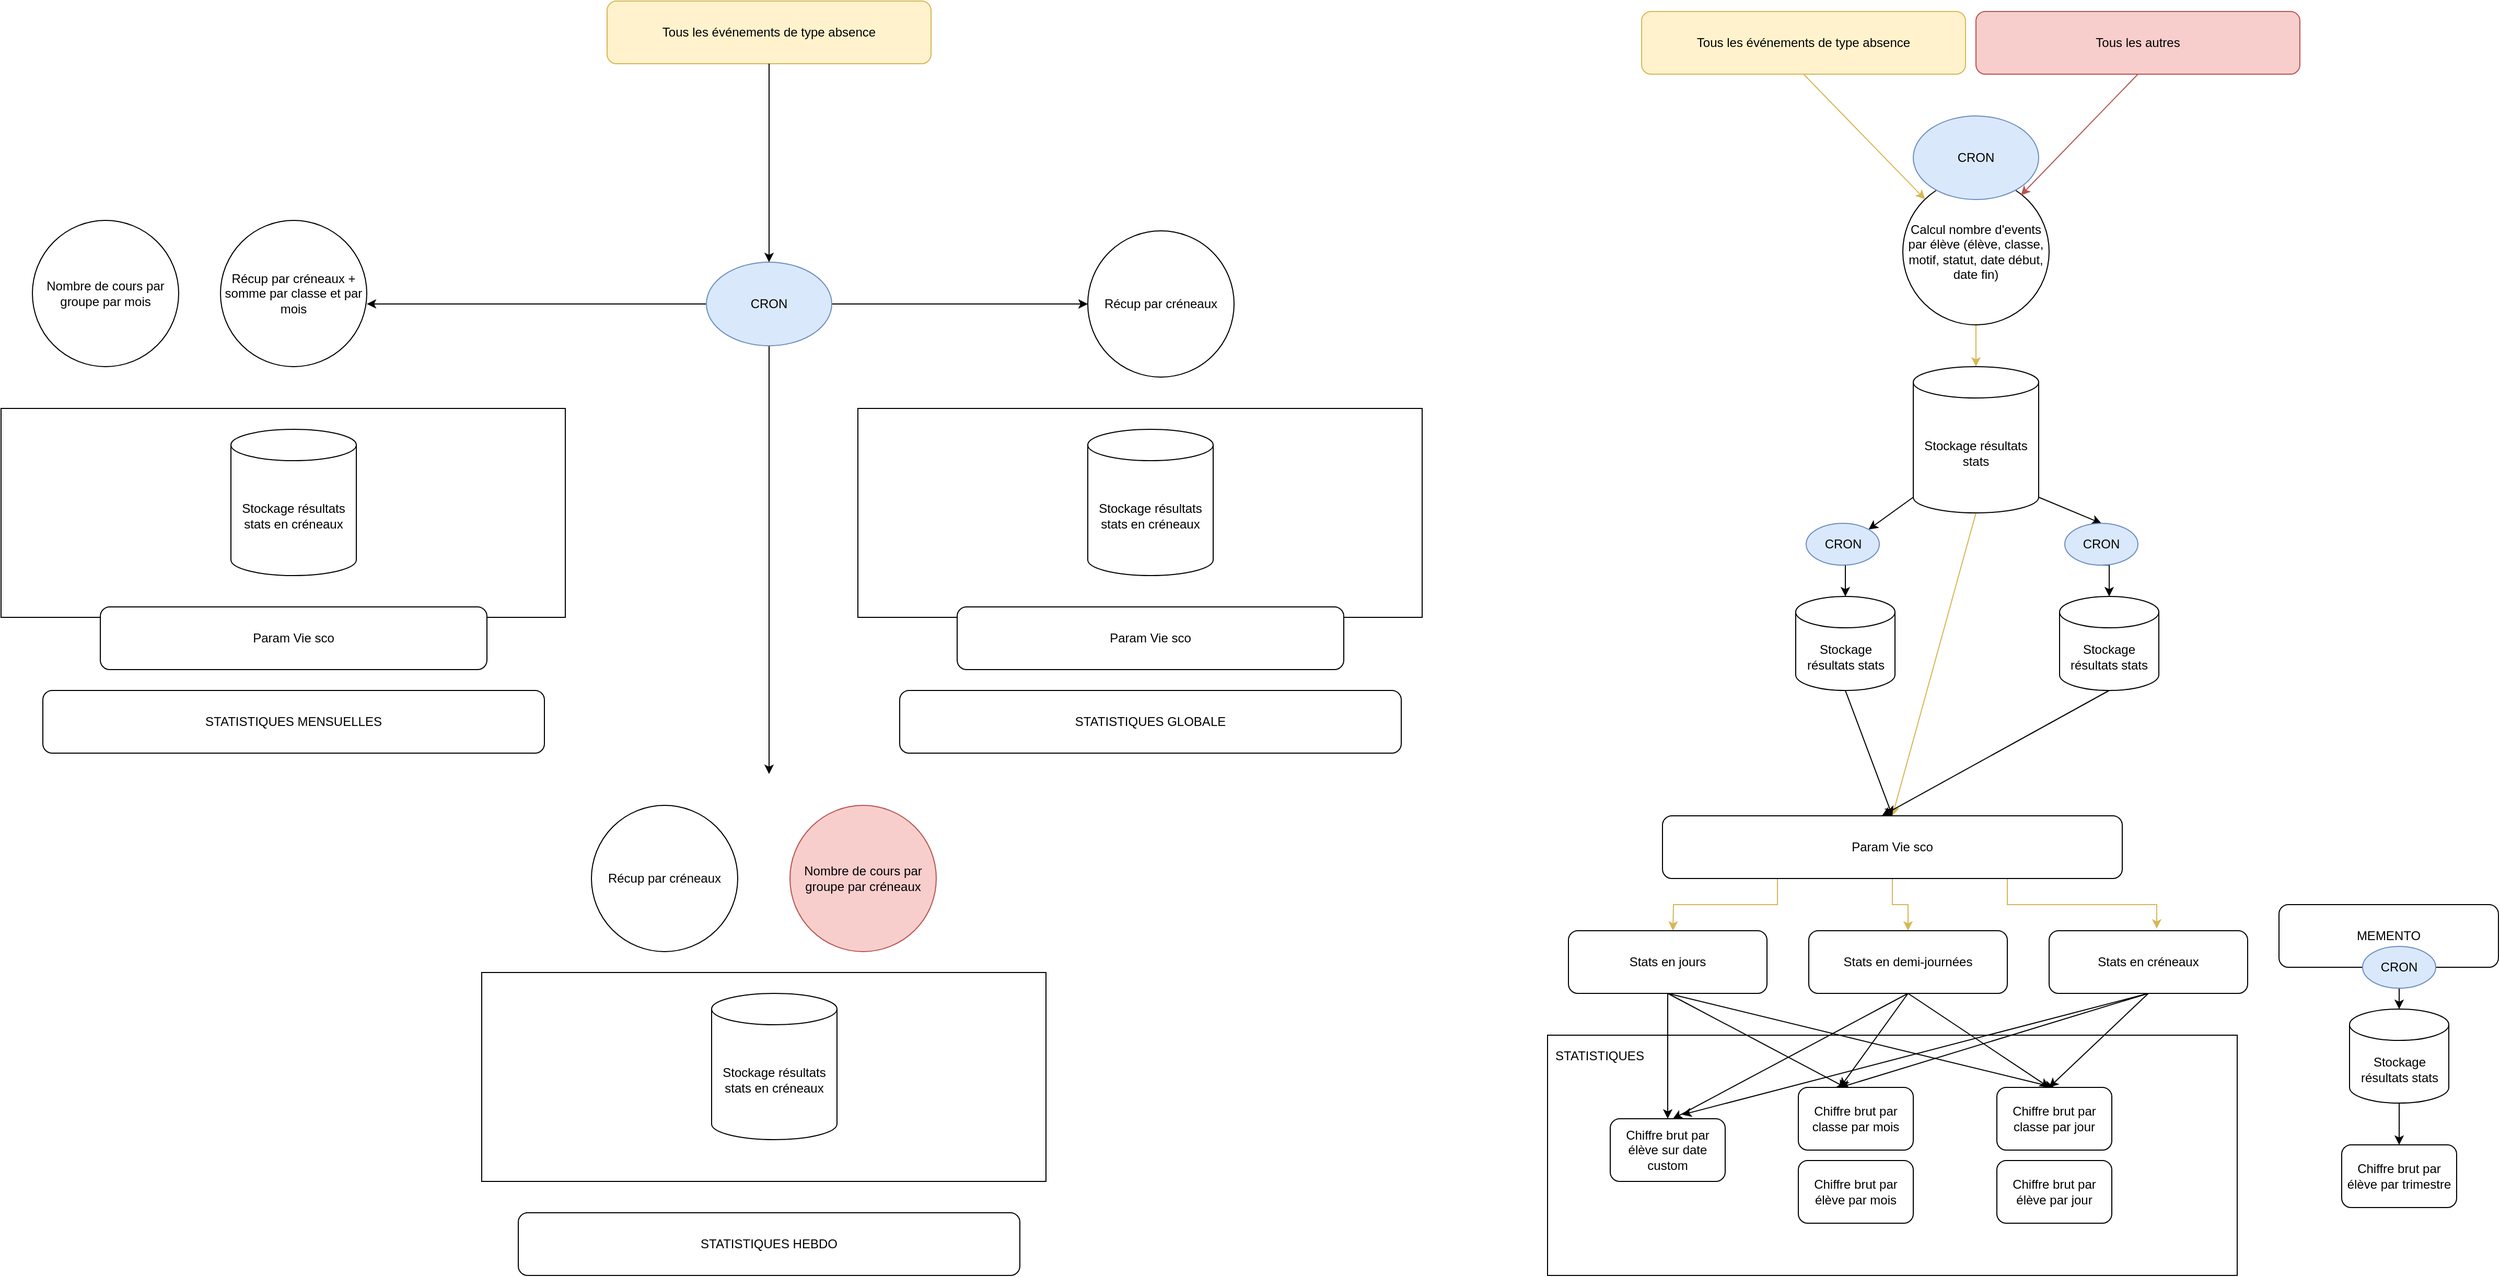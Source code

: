 <mxfile version="14.7.0" type="github">
  <diagram id="x3ZJCnKgVFfrmMh-jWzu" name="Page-1">
    <mxGraphModel dx="4620" dy="1563" grid="1" gridSize="10" guides="1" tooltips="1" connect="1" arrows="1" fold="1" page="1" pageScale="1" pageWidth="827" pageHeight="1169" math="0" shadow="0">
      <root>
        <mxCell id="0" />
        <mxCell id="1" parent="0" />
        <mxCell id="3IIUGuR4wMqOnhGeC-SA-152" value="" style="rounded=0;whiteSpace=wrap;html=1;" vertex="1" parent="1">
          <mxGeometry x="-50" y="1020" width="660" height="230" as="geometry" />
        </mxCell>
        <mxCell id="3IIUGuR4wMqOnhGeC-SA-11" style="edgeStyle=none;rounded=0;orthogonalLoop=1;jettySize=auto;html=1;exitX=0.5;exitY=1;exitDx=0;exitDy=0;entryX=0.5;entryY=0;entryDx=0;entryDy=0;entryPerimeter=0;fillColor=#fff2cc;strokeColor=#d6b656;" edge="1" parent="1" source="3IIUGuR4wMqOnhGeC-SA-1" target="3IIUGuR4wMqOnhGeC-SA-9">
          <mxGeometry relative="1" as="geometry" />
        </mxCell>
        <mxCell id="3IIUGuR4wMqOnhGeC-SA-1" value="Calcul nombre d&#39;events par élève (élève, classe, motif, statut, date début, date fin)" style="ellipse;whiteSpace=wrap;html=1;aspect=fixed;" vertex="1" parent="1">
          <mxGeometry x="290" y="200" width="140" height="140" as="geometry" />
        </mxCell>
        <mxCell id="3IIUGuR4wMqOnhGeC-SA-7" style="rounded=0;orthogonalLoop=1;jettySize=auto;html=1;exitX=0.5;exitY=1;exitDx=0;exitDy=0;fillColor=#fff2cc;strokeColor=#d6b656;" edge="1" parent="1" source="3IIUGuR4wMqOnhGeC-SA-2" target="3IIUGuR4wMqOnhGeC-SA-1">
          <mxGeometry relative="1" as="geometry" />
        </mxCell>
        <mxCell id="3IIUGuR4wMqOnhGeC-SA-2" value="Tous les événements de type absence" style="rounded=1;whiteSpace=wrap;html=1;fillColor=#fff2cc;strokeColor=#d6b656;" vertex="1" parent="1">
          <mxGeometry x="40" y="40" width="310" height="60" as="geometry" />
        </mxCell>
        <mxCell id="3IIUGuR4wMqOnhGeC-SA-10" style="edgeStyle=none;rounded=0;orthogonalLoop=1;jettySize=auto;html=1;exitX=0.5;exitY=1;exitDx=0;exitDy=0;entryX=0.807;entryY=0.114;entryDx=0;entryDy=0;entryPerimeter=0;fillColor=#f8cecc;strokeColor=#b85450;" edge="1" parent="1" source="3IIUGuR4wMqOnhGeC-SA-3" target="3IIUGuR4wMqOnhGeC-SA-1">
          <mxGeometry relative="1" as="geometry" />
        </mxCell>
        <mxCell id="3IIUGuR4wMqOnhGeC-SA-3" value="Tous les autres" style="rounded=1;whiteSpace=wrap;html=1;fillColor=#f8cecc;strokeColor=#b85450;" vertex="1" parent="1">
          <mxGeometry x="360" y="40" width="310" height="60" as="geometry" />
        </mxCell>
        <mxCell id="3IIUGuR4wMqOnhGeC-SA-5" value="MEMENTO" style="rounded=1;whiteSpace=wrap;html=1;" vertex="1" parent="1">
          <mxGeometry x="650" y="895" width="210" height="60" as="geometry" />
        </mxCell>
        <mxCell id="3IIUGuR4wMqOnhGeC-SA-17" style="edgeStyle=orthogonalEdgeStyle;rounded=0;orthogonalLoop=1;jettySize=auto;html=1;exitX=0.25;exitY=1;exitDx=0;exitDy=0;entryX=0.579;entryY=0;entryDx=0;entryDy=0;entryPerimeter=0;fillColor=#fff2cc;strokeColor=#d6b656;" edge="1" parent="1" source="3IIUGuR4wMqOnhGeC-SA-6">
          <mxGeometry relative="1" as="geometry">
            <mxPoint x="70.01" y="920.0" as="targetPoint" />
          </mxGeometry>
        </mxCell>
        <mxCell id="3IIUGuR4wMqOnhGeC-SA-18" style="edgeStyle=orthogonalEdgeStyle;rounded=0;orthogonalLoop=1;jettySize=auto;html=1;exitX=0.5;exitY=1;exitDx=0;exitDy=0;fillColor=#fff2cc;strokeColor=#d6b656;" edge="1" parent="1" source="3IIUGuR4wMqOnhGeC-SA-6" target="3IIUGuR4wMqOnhGeC-SA-14">
          <mxGeometry relative="1" as="geometry" />
        </mxCell>
        <mxCell id="3IIUGuR4wMqOnhGeC-SA-19" style="edgeStyle=orthogonalEdgeStyle;rounded=0;orthogonalLoop=1;jettySize=auto;html=1;exitX=0.75;exitY=1;exitDx=0;exitDy=0;entryX=0.542;entryY=-0.033;entryDx=0;entryDy=0;entryPerimeter=0;fillColor=#fff2cc;strokeColor=#d6b656;" edge="1" parent="1" source="3IIUGuR4wMqOnhGeC-SA-6" target="3IIUGuR4wMqOnhGeC-SA-15">
          <mxGeometry relative="1" as="geometry" />
        </mxCell>
        <mxCell id="3IIUGuR4wMqOnhGeC-SA-6" value="Param Vie sco" style="rounded=1;whiteSpace=wrap;html=1;" vertex="1" parent="1">
          <mxGeometry x="60" y="810" width="440" height="60" as="geometry" />
        </mxCell>
        <mxCell id="3IIUGuR4wMqOnhGeC-SA-12" style="edgeStyle=none;rounded=0;orthogonalLoop=1;jettySize=auto;html=1;exitX=0.5;exitY=1;exitDx=0;exitDy=0;exitPerimeter=0;fillColor=#fff2cc;strokeColor=#d6b656;entryX=0.5;entryY=0;entryDx=0;entryDy=0;" edge="1" parent="1" source="3IIUGuR4wMqOnhGeC-SA-9" target="3IIUGuR4wMqOnhGeC-SA-6">
          <mxGeometry relative="1" as="geometry">
            <mxPoint x="360" y="700" as="targetPoint" />
          </mxGeometry>
        </mxCell>
        <mxCell id="3IIUGuR4wMqOnhGeC-SA-148" style="edgeStyle=none;rounded=0;orthogonalLoop=1;jettySize=auto;html=1;exitX=0;exitY=1;exitDx=0;exitDy=-15;exitPerimeter=0;entryX=1;entryY=0;entryDx=0;entryDy=0;" edge="1" parent="1" source="3IIUGuR4wMqOnhGeC-SA-9" target="3IIUGuR4wMqOnhGeC-SA-29">
          <mxGeometry relative="1" as="geometry" />
        </mxCell>
        <mxCell id="3IIUGuR4wMqOnhGeC-SA-149" style="edgeStyle=none;rounded=0;orthogonalLoop=1;jettySize=auto;html=1;exitX=1;exitY=1;exitDx=0;exitDy=-15;exitPerimeter=0;entryX=0.5;entryY=0;entryDx=0;entryDy=0;" edge="1" parent="1" source="3IIUGuR4wMqOnhGeC-SA-9" target="3IIUGuR4wMqOnhGeC-SA-30">
          <mxGeometry relative="1" as="geometry" />
        </mxCell>
        <mxCell id="3IIUGuR4wMqOnhGeC-SA-9" value="Stockage résultats stats" style="shape=cylinder3;whiteSpace=wrap;html=1;boundedLbl=1;backgroundOutline=1;size=15;" vertex="1" parent="1">
          <mxGeometry x="300" y="380" width="120" height="140" as="geometry" />
        </mxCell>
        <mxCell id="3IIUGuR4wMqOnhGeC-SA-154" style="edgeStyle=none;rounded=0;orthogonalLoop=1;jettySize=auto;html=1;exitX=0.5;exitY=1;exitDx=0;exitDy=0;" edge="1" parent="1" source="3IIUGuR4wMqOnhGeC-SA-13" target="3IIUGuR4wMqOnhGeC-SA-23">
          <mxGeometry relative="1" as="geometry" />
        </mxCell>
        <mxCell id="3IIUGuR4wMqOnhGeC-SA-157" style="edgeStyle=none;rounded=0;orthogonalLoop=1;jettySize=auto;html=1;exitX=0.5;exitY=1;exitDx=0;exitDy=0;entryX=0.417;entryY=0.007;entryDx=0;entryDy=0;entryPerimeter=0;" edge="1" parent="1" source="3IIUGuR4wMqOnhGeC-SA-13" target="3IIUGuR4wMqOnhGeC-SA-24">
          <mxGeometry relative="1" as="geometry" />
        </mxCell>
        <mxCell id="3IIUGuR4wMqOnhGeC-SA-160" style="edgeStyle=none;rounded=0;orthogonalLoop=1;jettySize=auto;html=1;exitX=0.5;exitY=1;exitDx=0;exitDy=0;entryX=0.5;entryY=0;entryDx=0;entryDy=0;" edge="1" parent="1" source="3IIUGuR4wMqOnhGeC-SA-13" target="3IIUGuR4wMqOnhGeC-SA-26">
          <mxGeometry relative="1" as="geometry" />
        </mxCell>
        <mxCell id="3IIUGuR4wMqOnhGeC-SA-13" value="Stats en jours" style="rounded=1;whiteSpace=wrap;html=1;" vertex="1" parent="1">
          <mxGeometry x="-30" y="920" width="190" height="60" as="geometry" />
        </mxCell>
        <mxCell id="3IIUGuR4wMqOnhGeC-SA-155" style="edgeStyle=none;rounded=0;orthogonalLoop=1;jettySize=auto;html=1;exitX=0.5;exitY=1;exitDx=0;exitDy=0;" edge="1" parent="1" source="3IIUGuR4wMqOnhGeC-SA-14">
          <mxGeometry relative="1" as="geometry">
            <mxPoint x="70.0" y="1100.0" as="targetPoint" />
          </mxGeometry>
        </mxCell>
        <mxCell id="3IIUGuR4wMqOnhGeC-SA-158" style="edgeStyle=none;rounded=0;orthogonalLoop=1;jettySize=auto;html=1;exitX=0.5;exitY=1;exitDx=0;exitDy=0;" edge="1" parent="1" source="3IIUGuR4wMqOnhGeC-SA-14">
          <mxGeometry relative="1" as="geometry">
            <mxPoint x="230.0" y="1070.0" as="targetPoint" />
          </mxGeometry>
        </mxCell>
        <mxCell id="3IIUGuR4wMqOnhGeC-SA-161" style="edgeStyle=none;rounded=0;orthogonalLoop=1;jettySize=auto;html=1;exitX=0.5;exitY=1;exitDx=0;exitDy=0;" edge="1" parent="1" source="3IIUGuR4wMqOnhGeC-SA-14">
          <mxGeometry relative="1" as="geometry">
            <mxPoint x="430.0" y="1070.0" as="targetPoint" />
          </mxGeometry>
        </mxCell>
        <mxCell id="3IIUGuR4wMqOnhGeC-SA-14" value="Stats en demi-journées" style="rounded=1;whiteSpace=wrap;html=1;" vertex="1" parent="1">
          <mxGeometry x="200" y="920" width="190" height="60" as="geometry" />
        </mxCell>
        <mxCell id="3IIUGuR4wMqOnhGeC-SA-156" style="edgeStyle=none;rounded=0;orthogonalLoop=1;jettySize=auto;html=1;exitX=0.5;exitY=1;exitDx=0;exitDy=0;entryX=0.625;entryY=-0.064;entryDx=0;entryDy=0;entryPerimeter=0;" edge="1" parent="1" source="3IIUGuR4wMqOnhGeC-SA-15" target="3IIUGuR4wMqOnhGeC-SA-23">
          <mxGeometry relative="1" as="geometry" />
        </mxCell>
        <mxCell id="3IIUGuR4wMqOnhGeC-SA-159" style="edgeStyle=none;rounded=0;orthogonalLoop=1;jettySize=auto;html=1;exitX=0.5;exitY=1;exitDx=0;exitDy=0;" edge="1" parent="1" source="3IIUGuR4wMqOnhGeC-SA-15">
          <mxGeometry relative="1" as="geometry">
            <mxPoint x="230.0" y="1070.0" as="targetPoint" />
          </mxGeometry>
        </mxCell>
        <mxCell id="3IIUGuR4wMqOnhGeC-SA-162" style="edgeStyle=none;rounded=0;orthogonalLoop=1;jettySize=auto;html=1;exitX=0.5;exitY=1;exitDx=0;exitDy=0;" edge="1" parent="1" source="3IIUGuR4wMqOnhGeC-SA-15">
          <mxGeometry relative="1" as="geometry">
            <mxPoint x="430.0" y="1070.0" as="targetPoint" />
          </mxGeometry>
        </mxCell>
        <mxCell id="3IIUGuR4wMqOnhGeC-SA-15" value="Stats en créneaux" style="rounded=1;whiteSpace=wrap;html=1;" vertex="1" parent="1">
          <mxGeometry x="430" y="920" width="190" height="60" as="geometry" />
        </mxCell>
        <mxCell id="3IIUGuR4wMqOnhGeC-SA-23" value="Chiffre brut par élève sur date custom" style="rounded=1;whiteSpace=wrap;html=1;" vertex="1" parent="1">
          <mxGeometry x="10" y="1100" width="110" height="60" as="geometry" />
        </mxCell>
        <mxCell id="3IIUGuR4wMqOnhGeC-SA-24" value="Chiffre brut par classe par mois" style="rounded=1;whiteSpace=wrap;html=1;" vertex="1" parent="1">
          <mxGeometry x="190" y="1070" width="110" height="60" as="geometry" />
        </mxCell>
        <mxCell id="3IIUGuR4wMqOnhGeC-SA-25" value="Chiffre brut par élève par mois" style="rounded=1;whiteSpace=wrap;html=1;" vertex="1" parent="1">
          <mxGeometry x="190" y="1140" width="110" height="60" as="geometry" />
        </mxCell>
        <mxCell id="3IIUGuR4wMqOnhGeC-SA-26" value="Chiffre brut par classe par jour" style="rounded=1;whiteSpace=wrap;html=1;" vertex="1" parent="1">
          <mxGeometry x="380" y="1070" width="110" height="60" as="geometry" />
        </mxCell>
        <mxCell id="3IIUGuR4wMqOnhGeC-SA-27" value="Chiffre brut par élève par jour" style="rounded=1;whiteSpace=wrap;html=1;" vertex="1" parent="1">
          <mxGeometry x="380" y="1140" width="110" height="60" as="geometry" />
        </mxCell>
        <mxCell id="3IIUGuR4wMqOnhGeC-SA-28" value="CRON" style="ellipse;whiteSpace=wrap;html=1;fillColor=#dae8fc;strokeColor=#6c8ebf;" vertex="1" parent="1">
          <mxGeometry x="300" y="140" width="120" height="80" as="geometry" />
        </mxCell>
        <mxCell id="3IIUGuR4wMqOnhGeC-SA-33" style="edgeStyle=orthogonalEdgeStyle;rounded=0;orthogonalLoop=1;jettySize=auto;html=1;exitX=0.5;exitY=1;exitDx=0;exitDy=0;entryX=0.5;entryY=0;entryDx=0;entryDy=0;entryPerimeter=0;" edge="1" parent="1" source="3IIUGuR4wMqOnhGeC-SA-29" target="3IIUGuR4wMqOnhGeC-SA-31">
          <mxGeometry relative="1" as="geometry" />
        </mxCell>
        <mxCell id="3IIUGuR4wMqOnhGeC-SA-29" value="CRON" style="ellipse;whiteSpace=wrap;html=1;fillColor=#dae8fc;strokeColor=#6c8ebf;" vertex="1" parent="1">
          <mxGeometry x="197.5" y="530" width="70" height="40" as="geometry" />
        </mxCell>
        <mxCell id="3IIUGuR4wMqOnhGeC-SA-34" style="edgeStyle=orthogonalEdgeStyle;rounded=0;orthogonalLoop=1;jettySize=auto;html=1;exitX=0.5;exitY=1;exitDx=0;exitDy=0;entryX=0.5;entryY=0;entryDx=0;entryDy=0;entryPerimeter=0;" edge="1" parent="1" source="3IIUGuR4wMqOnhGeC-SA-30" target="3IIUGuR4wMqOnhGeC-SA-32">
          <mxGeometry relative="1" as="geometry" />
        </mxCell>
        <mxCell id="3IIUGuR4wMqOnhGeC-SA-30" value="CRON" style="ellipse;whiteSpace=wrap;html=1;fillColor=#dae8fc;strokeColor=#6c8ebf;" vertex="1" parent="1">
          <mxGeometry x="445" y="530" width="70" height="40" as="geometry" />
        </mxCell>
        <mxCell id="3IIUGuR4wMqOnhGeC-SA-150" style="edgeStyle=none;rounded=0;orthogonalLoop=1;jettySize=auto;html=1;exitX=0.5;exitY=1;exitDx=0;exitDy=0;exitPerimeter=0;entryX=0.5;entryY=0;entryDx=0;entryDy=0;" edge="1" parent="1" source="3IIUGuR4wMqOnhGeC-SA-31" target="3IIUGuR4wMqOnhGeC-SA-6">
          <mxGeometry relative="1" as="geometry" />
        </mxCell>
        <mxCell id="3IIUGuR4wMqOnhGeC-SA-31" value="Stockage résultats stats" style="shape=cylinder3;whiteSpace=wrap;html=1;boundedLbl=1;backgroundOutline=1;size=15;" vertex="1" parent="1">
          <mxGeometry x="187.5" y="600" width="95" height="90" as="geometry" />
        </mxCell>
        <mxCell id="3IIUGuR4wMqOnhGeC-SA-151" style="edgeStyle=none;rounded=0;orthogonalLoop=1;jettySize=auto;html=1;exitX=0.5;exitY=1;exitDx=0;exitDy=0;exitPerimeter=0;" edge="1" parent="1" source="3IIUGuR4wMqOnhGeC-SA-32">
          <mxGeometry relative="1" as="geometry">
            <mxPoint x="270.0" y="810.0" as="targetPoint" />
          </mxGeometry>
        </mxCell>
        <mxCell id="3IIUGuR4wMqOnhGeC-SA-32" value="Stockage résultats stats" style="shape=cylinder3;whiteSpace=wrap;html=1;boundedLbl=1;backgroundOutline=1;size=15;" vertex="1" parent="1">
          <mxGeometry x="440" y="600" width="95" height="90" as="geometry" />
        </mxCell>
        <mxCell id="3IIUGuR4wMqOnhGeC-SA-39" style="edgeStyle=orthogonalEdgeStyle;rounded=0;orthogonalLoop=1;jettySize=auto;html=1;exitX=0.5;exitY=1;exitDx=0;exitDy=0;entryX=0.5;entryY=0;entryDx=0;entryDy=0;entryPerimeter=0;" edge="1" parent="1" source="3IIUGuR4wMqOnhGeC-SA-37" target="3IIUGuR4wMqOnhGeC-SA-38">
          <mxGeometry relative="1" as="geometry" />
        </mxCell>
        <mxCell id="3IIUGuR4wMqOnhGeC-SA-37" value="CRON" style="ellipse;whiteSpace=wrap;html=1;fillColor=#dae8fc;strokeColor=#6c8ebf;" vertex="1" parent="1">
          <mxGeometry x="730" y="935" width="70" height="40" as="geometry" />
        </mxCell>
        <mxCell id="3IIUGuR4wMqOnhGeC-SA-42" style="edgeStyle=orthogonalEdgeStyle;rounded=0;orthogonalLoop=1;jettySize=auto;html=1;exitX=0.5;exitY=1;exitDx=0;exitDy=0;exitPerimeter=0;entryX=0.5;entryY=0;entryDx=0;entryDy=0;" edge="1" parent="1" source="3IIUGuR4wMqOnhGeC-SA-38" target="3IIUGuR4wMqOnhGeC-SA-41">
          <mxGeometry relative="1" as="geometry" />
        </mxCell>
        <mxCell id="3IIUGuR4wMqOnhGeC-SA-38" value="Stockage résultats stats" style="shape=cylinder3;whiteSpace=wrap;html=1;boundedLbl=1;backgroundOutline=1;size=15;" vertex="1" parent="1">
          <mxGeometry x="717.5" y="995" width="95" height="90" as="geometry" />
        </mxCell>
        <mxCell id="3IIUGuR4wMqOnhGeC-SA-41" value="Chiffre brut par élève par trimestre" style="rounded=1;whiteSpace=wrap;html=1;" vertex="1" parent="1">
          <mxGeometry x="710" y="1125" width="110" height="60" as="geometry" />
        </mxCell>
        <mxCell id="3IIUGuR4wMqOnhGeC-SA-83" value="Tous les événements de type absence" style="rounded=1;whiteSpace=wrap;html=1;fillColor=#fff2cc;strokeColor=#d6b656;" vertex="1" parent="1">
          <mxGeometry x="-950" y="30" width="310" height="60" as="geometry" />
        </mxCell>
        <mxCell id="3IIUGuR4wMqOnhGeC-SA-106" style="rounded=0;orthogonalLoop=1;jettySize=auto;html=1;exitX=1;exitY=0.5;exitDx=0;exitDy=0;entryX=0.5;entryY=1;entryDx=0;entryDy=0;" edge="1" parent="1" source="3IIUGuR4wMqOnhGeC-SA-84" target="3IIUGuR4wMqOnhGeC-SA-166">
          <mxGeometry relative="1" as="geometry">
            <mxPoint x="-690" y="330" as="targetPoint" />
          </mxGeometry>
        </mxCell>
        <mxCell id="3IIUGuR4wMqOnhGeC-SA-107" style="edgeStyle=none;rounded=0;orthogonalLoop=1;jettySize=auto;html=1;exitX=0;exitY=0.5;exitDx=0;exitDy=0;entryX=0.571;entryY=0;entryDx=0;entryDy=0;entryPerimeter=0;" edge="1" parent="1" source="3IIUGuR4wMqOnhGeC-SA-84" target="3IIUGuR4wMqOnhGeC-SA-117">
          <mxGeometry relative="1" as="geometry">
            <mxPoint x="-1170" y="190" as="targetPoint" />
          </mxGeometry>
        </mxCell>
        <mxCell id="3IIUGuR4wMqOnhGeC-SA-140" style="edgeStyle=none;rounded=0;orthogonalLoop=1;jettySize=auto;html=1;exitX=0.5;exitY=1;exitDx=0;exitDy=0;" edge="1" parent="1" source="3IIUGuR4wMqOnhGeC-SA-84">
          <mxGeometry relative="1" as="geometry">
            <mxPoint x="-795" y="770" as="targetPoint" />
          </mxGeometry>
        </mxCell>
        <mxCell id="3IIUGuR4wMqOnhGeC-SA-84" value="CRON" style="ellipse;whiteSpace=wrap;html=1;fillColor=#dae8fc;strokeColor=#6c8ebf;" vertex="1" parent="1">
          <mxGeometry x="-855" y="280" width="120" height="80" as="geometry" />
        </mxCell>
        <mxCell id="3IIUGuR4wMqOnhGeC-SA-145" style="edgeStyle=none;rounded=0;orthogonalLoop=1;jettySize=auto;html=1;exitX=0.5;exitY=1;exitDx=0;exitDy=0;entryX=0.5;entryY=0;entryDx=0;entryDy=0;" edge="1" parent="1" source="3IIUGuR4wMqOnhGeC-SA-83" target="3IIUGuR4wMqOnhGeC-SA-84">
          <mxGeometry relative="1" as="geometry">
            <mxPoint x="-725" y="220" as="sourcePoint" />
          </mxGeometry>
        </mxCell>
        <mxCell id="3IIUGuR4wMqOnhGeC-SA-108" value="" style="rounded=0;whiteSpace=wrap;html=1;" vertex="1" parent="1">
          <mxGeometry x="-1530" y="420" width="540" height="200" as="geometry" />
        </mxCell>
        <mxCell id="3IIUGuR4wMqOnhGeC-SA-117" value="Récup par créneaux + somme par classe et par mois" style="ellipse;whiteSpace=wrap;html=1;aspect=fixed;direction=south;" vertex="1" parent="1">
          <mxGeometry x="-1320" y="240" width="140" height="140" as="geometry" />
        </mxCell>
        <mxCell id="3IIUGuR4wMqOnhGeC-SA-118" value="Stockage résultats stats en créneaux" style="shape=cylinder3;whiteSpace=wrap;html=1;boundedLbl=1;backgroundOutline=1;size=15;" vertex="1" parent="1">
          <mxGeometry x="-1310" y="440" width="120" height="140" as="geometry" />
        </mxCell>
        <mxCell id="3IIUGuR4wMqOnhGeC-SA-142" value="STATISTIQUES MENSUELLES" style="rounded=1;whiteSpace=wrap;html=1;" vertex="1" parent="1">
          <mxGeometry x="-1490" y="690" width="480" height="60" as="geometry" />
        </mxCell>
        <mxCell id="3IIUGuR4wMqOnhGeC-SA-153" value="STATISTIQUES" style="text;html=1;strokeColor=none;fillColor=none;align=center;verticalAlign=middle;whiteSpace=wrap;rounded=0;" vertex="1" parent="1">
          <mxGeometry x="-20" y="1030" width="40" height="20" as="geometry" />
        </mxCell>
        <mxCell id="3IIUGuR4wMqOnhGeC-SA-163" value="Param Vie sco" style="rounded=1;whiteSpace=wrap;html=1;" vertex="1" parent="1">
          <mxGeometry x="-1435" y="610" width="370" height="60" as="geometry" />
        </mxCell>
        <mxCell id="3IIUGuR4wMqOnhGeC-SA-165" value="" style="rounded=0;whiteSpace=wrap;html=1;" vertex="1" parent="1">
          <mxGeometry x="-710" y="420" width="540" height="200" as="geometry" />
        </mxCell>
        <mxCell id="3IIUGuR4wMqOnhGeC-SA-166" value="Récup par créneaux" style="ellipse;whiteSpace=wrap;html=1;aspect=fixed;direction=south;" vertex="1" parent="1">
          <mxGeometry x="-490" y="250" width="140" height="140" as="geometry" />
        </mxCell>
        <mxCell id="3IIUGuR4wMqOnhGeC-SA-167" value="Stockage résultats stats en créneaux" style="shape=cylinder3;whiteSpace=wrap;html=1;boundedLbl=1;backgroundOutline=1;size=15;" vertex="1" parent="1">
          <mxGeometry x="-490" y="440" width="120" height="140" as="geometry" />
        </mxCell>
        <mxCell id="3IIUGuR4wMqOnhGeC-SA-168" value="STATISTIQUES GLOBALE" style="rounded=1;whiteSpace=wrap;html=1;" vertex="1" parent="1">
          <mxGeometry x="-670" y="690" width="480" height="60" as="geometry" />
        </mxCell>
        <mxCell id="3IIUGuR4wMqOnhGeC-SA-169" value="Param Vie sco" style="rounded=1;whiteSpace=wrap;html=1;" vertex="1" parent="1">
          <mxGeometry x="-615" y="610" width="370" height="60" as="geometry" />
        </mxCell>
        <mxCell id="3IIUGuR4wMqOnhGeC-SA-170" value="" style="rounded=0;whiteSpace=wrap;html=1;" vertex="1" parent="1">
          <mxGeometry x="-1070" y="960" width="540" height="200" as="geometry" />
        </mxCell>
        <mxCell id="3IIUGuR4wMqOnhGeC-SA-171" value="Récup par créneaux" style="ellipse;whiteSpace=wrap;html=1;aspect=fixed;direction=south;" vertex="1" parent="1">
          <mxGeometry x="-965" y="800" width="140" height="140" as="geometry" />
        </mxCell>
        <mxCell id="3IIUGuR4wMqOnhGeC-SA-172" value="Stockage résultats stats en créneaux" style="shape=cylinder3;whiteSpace=wrap;html=1;boundedLbl=1;backgroundOutline=1;size=15;" vertex="1" parent="1">
          <mxGeometry x="-850" y="980" width="120" height="140" as="geometry" />
        </mxCell>
        <mxCell id="3IIUGuR4wMqOnhGeC-SA-173" value="STATISTIQUES HEBDO" style="rounded=1;whiteSpace=wrap;html=1;" vertex="1" parent="1">
          <mxGeometry x="-1035" y="1190" width="480" height="60" as="geometry" />
        </mxCell>
        <mxCell id="3IIUGuR4wMqOnhGeC-SA-177" value="Nombre de cours par groupe par mois" style="ellipse;whiteSpace=wrap;html=1;aspect=fixed;direction=south;" vertex="1" parent="1">
          <mxGeometry x="-1500" y="240" width="140" height="140" as="geometry" />
        </mxCell>
        <mxCell id="3IIUGuR4wMqOnhGeC-SA-178" value="Nombre de cours par groupe par créneaux" style="ellipse;whiteSpace=wrap;html=1;aspect=fixed;direction=south;fillColor=#f8cecc;strokeColor=#b85450;" vertex="1" parent="1">
          <mxGeometry x="-775" y="800" width="140" height="140" as="geometry" />
        </mxCell>
      </root>
    </mxGraphModel>
  </diagram>
</mxfile>
